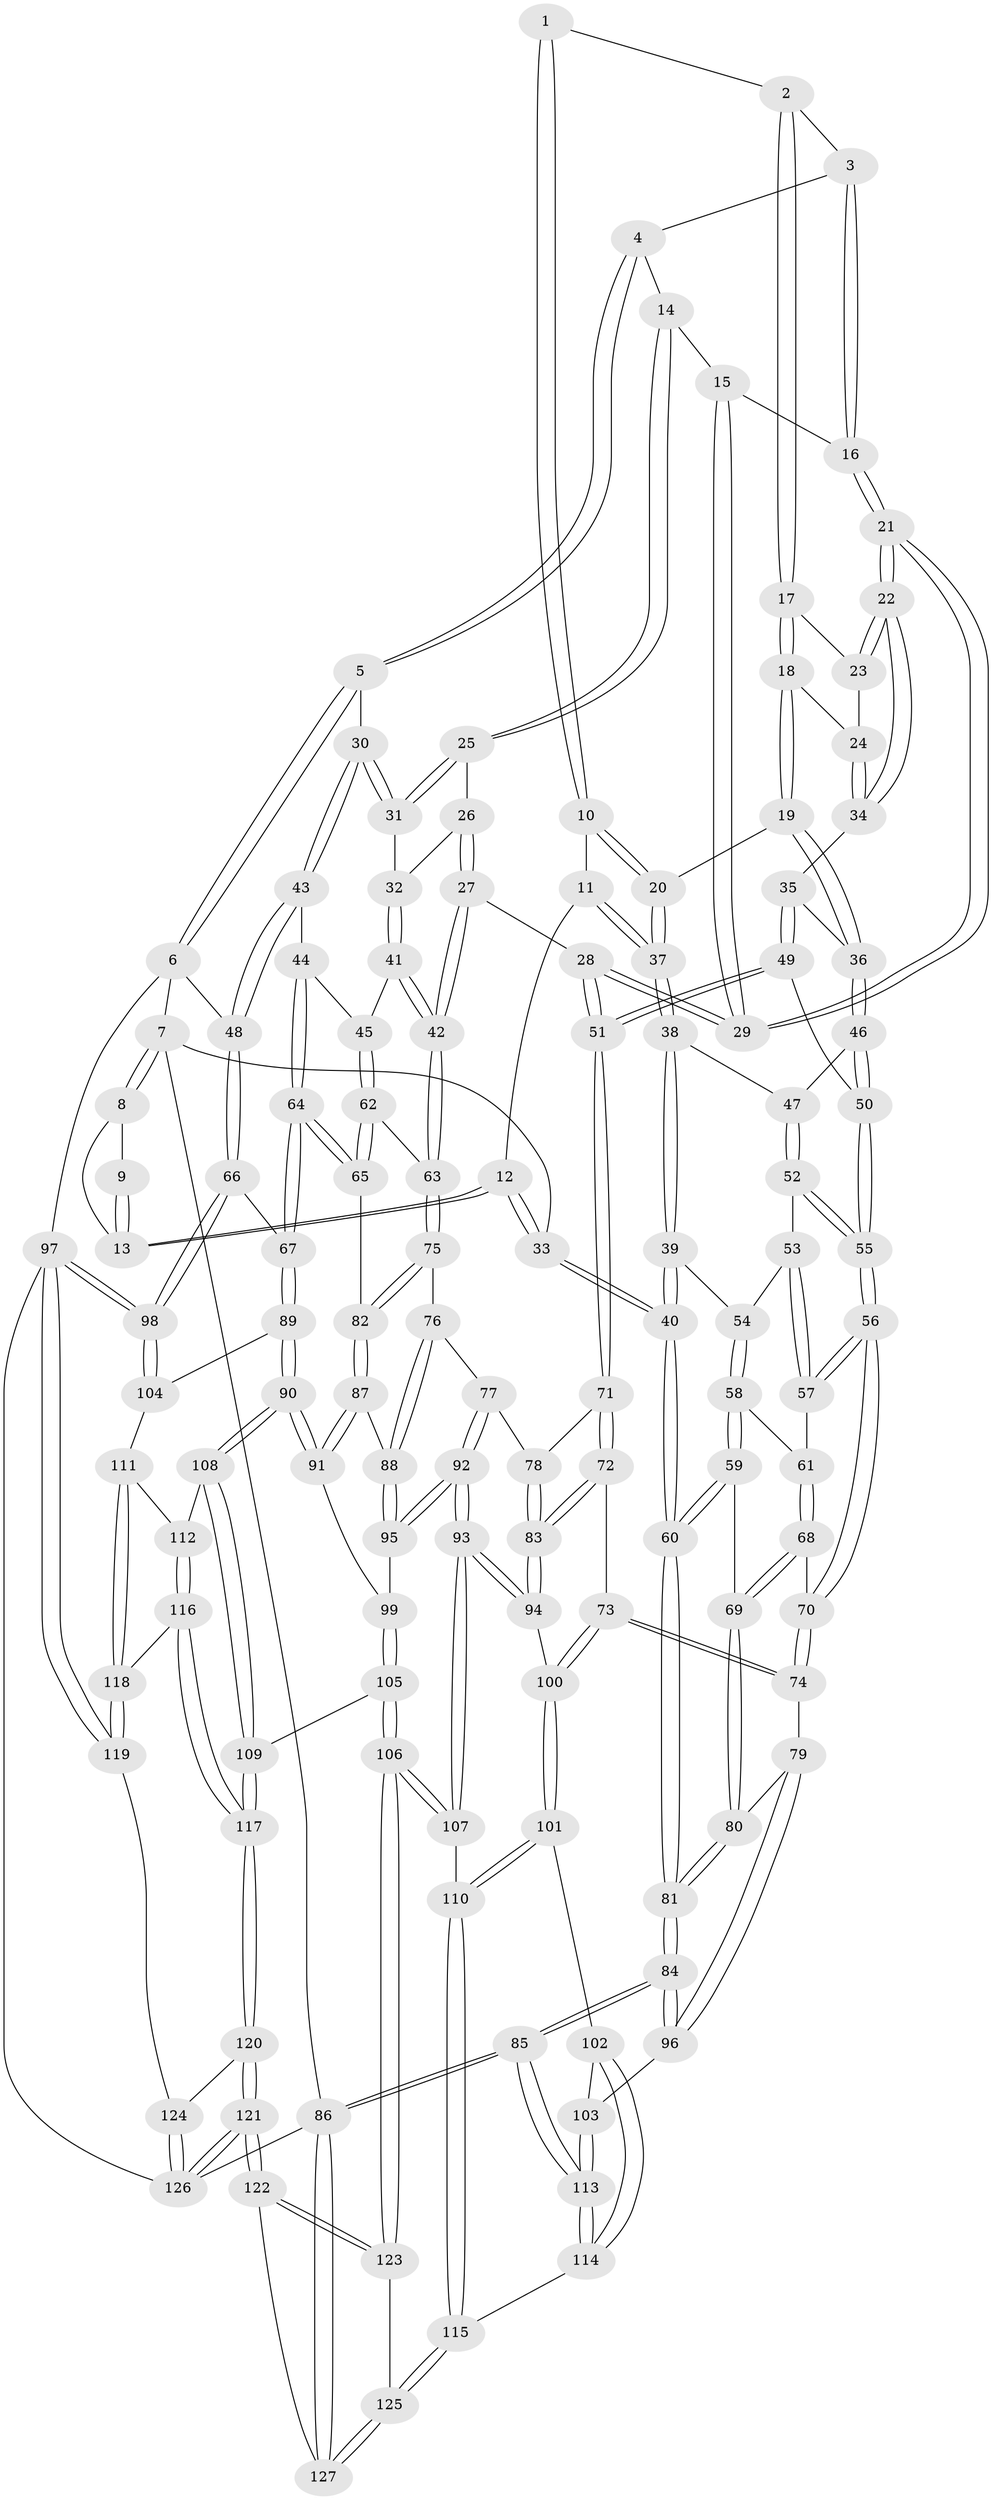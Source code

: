 // Generated by graph-tools (version 1.1) at 2025/27/03/09/25 03:27:09]
// undirected, 127 vertices, 314 edges
graph export_dot {
graph [start="1"]
  node [color=gray90,style=filled];
  1 [pos="+0.21365511438542462+0"];
  2 [pos="+0.29898837733983424+0"];
  3 [pos="+0.36715833834801187+0"];
  4 [pos="+0.6470230899974713+0"];
  5 [pos="+1+0"];
  6 [pos="+1+0"];
  7 [pos="+0+0"];
  8 [pos="+0+0"];
  9 [pos="+0.11987566230701696+0"];
  10 [pos="+0.16239751607370728+0.1319173762017513"];
  11 [pos="+0.08924596488633953+0.15302504588582316"];
  12 [pos="+0.08552704467308918+0.15188333114087876"];
  13 [pos="+0.08516845314674318+0.137136545468394"];
  14 [pos="+0.6246428187094374+0.06520853997661083"];
  15 [pos="+0.5870477181027169+0.07947240288945832"];
  16 [pos="+0.4422049807066986+0.05252036763686434"];
  17 [pos="+0.2909340171403526+0.03518402777784697"];
  18 [pos="+0.2525865220302634+0.1391811475112402"];
  19 [pos="+0.21787316983032456+0.17494848257581735"];
  20 [pos="+0.207758457181275+0.1696485367899299"];
  21 [pos="+0.4522487679813855+0.21171588341111133"];
  22 [pos="+0.44168398892339966+0.2085656978223983"];
  23 [pos="+0.3004003205517893+0.05733471237981055"];
  24 [pos="+0.3326846506533338+0.15390711918031783"];
  25 [pos="+0.6442624252354834+0.10123914771743059"];
  26 [pos="+0.6409292949878749+0.11826761597617813"];
  27 [pos="+0.47159942027294444+0.2479524463894516"];
  28 [pos="+0.4694707996829352+0.24719172343984502"];
  29 [pos="+0.4569864546934113+0.21873334957240387"];
  30 [pos="+0.8382504512779961+0.10983239653326717"];
  31 [pos="+0.7757328310450939+0.11371646036835754"];
  32 [pos="+0.6628623698738318+0.19390854271199062"];
  33 [pos="+0+0.1829141689063197"];
  34 [pos="+0.3692710289683438+0.19025611197126824"];
  35 [pos="+0.26906585710259645+0.21372160759162798"];
  36 [pos="+0.22644881570774442+0.19467846560790822"];
  37 [pos="+0.11457790206104639+0.23848963185066063"];
  38 [pos="+0.11448045215211335+0.24329770966291453"];
  39 [pos="+0.09367512310853099+0.2605983519220398"];
  40 [pos="+0+0.26473158721499424"];
  41 [pos="+0.6633513572464917+0.2260257426849029"];
  42 [pos="+0.5729951704458837+0.3078751581858986"];
  43 [pos="+0.8392858523408538+0.16363927818290555"];
  44 [pos="+0.8313512550187712+0.21856108677451597"];
  45 [pos="+0.8006884699502979+0.23308420677270789"];
  46 [pos="+0.22153960044196738+0.2055008854998057"];
  47 [pos="+0.15386329561679252+0.26182793957585804"];
  48 [pos="+1+0.24879354471532308"];
  49 [pos="+0.295759459440754+0.31754398274427087"];
  50 [pos="+0.2205914521055164+0.31546560981574273"];
  51 [pos="+0.36683826659346586+0.35501479282891246"];
  52 [pos="+0.16490116547633585+0.2857704543386479"];
  53 [pos="+0.10748725366781463+0.3079621082248975"];
  54 [pos="+0.10040573076144689+0.30533518722837283"];
  55 [pos="+0.19533294101484883+0.3276364517985458"];
  56 [pos="+0.18214485566849195+0.35066966193962956"];
  57 [pos="+0.1510675816048511+0.34026406132406434"];
  58 [pos="+0.08131943827335956+0.33052167773765606"];
  59 [pos="+0.04320711254501574+0.3492206465211729"];
  60 [pos="+0+0.29172828707587917"];
  61 [pos="+0.10675784641542181+0.3464442744392984"];
  62 [pos="+0.7233122134602648+0.34482484317387063"];
  63 [pos="+0.5789053437790264+0.3187037555587971"];
  64 [pos="+0.9870851219540456+0.42639729106985047"];
  65 [pos="+0.7912035980378184+0.4597919154496531"];
  66 [pos="+1+0.43072415146848364"];
  67 [pos="+1+0.43318247432778617"];
  68 [pos="+0.10765945506252537+0.3892178073606631"];
  69 [pos="+0.09207587283347542+0.4010031135642944"];
  70 [pos="+0.181120737148726+0.3611397214385472"];
  71 [pos="+0.35478814615875964+0.43290283294274073"];
  72 [pos="+0.2989540060509128+0.47663025287024996"];
  73 [pos="+0.23650835662857556+0.5086629345901883"];
  74 [pos="+0.23039090049270997+0.5061649326962083"];
  75 [pos="+0.5822997338255292+0.4197250599894985"];
  76 [pos="+0.5561614223690969+0.4786084577574156"];
  77 [pos="+0.5119902998338455+0.5039122994968276"];
  78 [pos="+0.3898967061660246+0.45379133568194774"];
  79 [pos="+0.157396626294284+0.5098654123651508"];
  80 [pos="+0.08851117131155457+0.4990930050926351"];
  81 [pos="+0+0.5851858663042072"];
  82 [pos="+0.7784044597878674+0.47021709196261713"];
  83 [pos="+0.4145071541291628+0.6211517650467957"];
  84 [pos="+0+0.6487803845854724"];
  85 [pos="+0+1"];
  86 [pos="+0+1"];
  87 [pos="+0.7555817678340055+0.513574143219001"];
  88 [pos="+0.6497092253188529+0.5604964997752877"];
  89 [pos="+0.8552533132749787+0.689211972971462"];
  90 [pos="+0.8417502060463504+0.6945776989095428"];
  91 [pos="+0.779157368103105+0.6281554068787224"];
  92 [pos="+0.4859836195498658+0.6300060390525549"];
  93 [pos="+0.4728989201068015+0.6634340243311714"];
  94 [pos="+0.427589125843049+0.6470726454361438"];
  95 [pos="+0.6471569836752276+0.5805523886094037"];
  96 [pos="+0.09648768984910255+0.6960184503761735"];
  97 [pos="+1+0.8842906264440246"];
  98 [pos="+1+0.6815548609361662"];
  99 [pos="+0.6563052167646634+0.6469652656392025"];
  100 [pos="+0.25843796832808846+0.6524041436363065"];
  101 [pos="+0.235426424258609+0.7003107403133281"];
  102 [pos="+0.21559075083180515+0.7095854161407665"];
  103 [pos="+0.13553077570502964+0.7112131285741792"];
  104 [pos="+0.9606842231156048+0.7311076179602026"];
  105 [pos="+0.6071000904040552+0.7594945916851424"];
  106 [pos="+0.524643291365923+0.7827676905546912"];
  107 [pos="+0.5241845705337802+0.782261427775011"];
  108 [pos="+0.8101346546614129+0.747348933025987"];
  109 [pos="+0.7286572479673781+0.7915906376071513"];
  110 [pos="+0.3021181569180162+0.7710761320707947"];
  111 [pos="+0.9484290692683657+0.8332599974720226"];
  112 [pos="+0.8108641241152118+0.7483021761432245"];
  113 [pos="+0.08202733657503537+0.925138974149274"];
  114 [pos="+0.18498032251707947+0.8845494869652888"];
  115 [pos="+0.2933650809501818+0.9096813381295641"];
  116 [pos="+0.8750231485689255+0.871997463725998"];
  117 [pos="+0.7680830787864179+0.9888530501061437"];
  118 [pos="+0.9581433587431606+0.873335126128833"];
  119 [pos="+0.9773181311351562+0.8887773089235902"];
  120 [pos="+0.7481346557978696+1"];
  121 [pos="+0.7188262961119211+1"];
  122 [pos="+0.7106517100326544+1"];
  123 [pos="+0.520685739909824+0.8037853596930026"];
  124 [pos="+0.9475834341896547+0.942146684954387"];
  125 [pos="+0.3527277913076568+0.9725518102212979"];
  126 [pos="+1+1"];
  127 [pos="+0.3477953519533162+1"];
  1 -- 2;
  1 -- 10;
  1 -- 10;
  2 -- 3;
  2 -- 17;
  2 -- 17;
  3 -- 4;
  3 -- 16;
  3 -- 16;
  4 -- 5;
  4 -- 5;
  4 -- 14;
  5 -- 6;
  5 -- 6;
  5 -- 30;
  6 -- 7;
  6 -- 48;
  6 -- 97;
  7 -- 8;
  7 -- 8;
  7 -- 33;
  7 -- 86;
  8 -- 9;
  8 -- 13;
  9 -- 13;
  9 -- 13;
  10 -- 11;
  10 -- 20;
  10 -- 20;
  11 -- 12;
  11 -- 37;
  11 -- 37;
  12 -- 13;
  12 -- 13;
  12 -- 33;
  12 -- 33;
  14 -- 15;
  14 -- 25;
  14 -- 25;
  15 -- 16;
  15 -- 29;
  15 -- 29;
  16 -- 21;
  16 -- 21;
  17 -- 18;
  17 -- 18;
  17 -- 23;
  18 -- 19;
  18 -- 19;
  18 -- 24;
  19 -- 20;
  19 -- 36;
  19 -- 36;
  20 -- 37;
  20 -- 37;
  21 -- 22;
  21 -- 22;
  21 -- 29;
  21 -- 29;
  22 -- 23;
  22 -- 23;
  22 -- 34;
  22 -- 34;
  23 -- 24;
  24 -- 34;
  24 -- 34;
  25 -- 26;
  25 -- 31;
  25 -- 31;
  26 -- 27;
  26 -- 27;
  26 -- 32;
  27 -- 28;
  27 -- 42;
  27 -- 42;
  28 -- 29;
  28 -- 29;
  28 -- 51;
  28 -- 51;
  30 -- 31;
  30 -- 31;
  30 -- 43;
  30 -- 43;
  31 -- 32;
  32 -- 41;
  32 -- 41;
  33 -- 40;
  33 -- 40;
  34 -- 35;
  35 -- 36;
  35 -- 49;
  35 -- 49;
  36 -- 46;
  36 -- 46;
  37 -- 38;
  37 -- 38;
  38 -- 39;
  38 -- 39;
  38 -- 47;
  39 -- 40;
  39 -- 40;
  39 -- 54;
  40 -- 60;
  40 -- 60;
  41 -- 42;
  41 -- 42;
  41 -- 45;
  42 -- 63;
  42 -- 63;
  43 -- 44;
  43 -- 48;
  43 -- 48;
  44 -- 45;
  44 -- 64;
  44 -- 64;
  45 -- 62;
  45 -- 62;
  46 -- 47;
  46 -- 50;
  46 -- 50;
  47 -- 52;
  47 -- 52;
  48 -- 66;
  48 -- 66;
  49 -- 50;
  49 -- 51;
  49 -- 51;
  50 -- 55;
  50 -- 55;
  51 -- 71;
  51 -- 71;
  52 -- 53;
  52 -- 55;
  52 -- 55;
  53 -- 54;
  53 -- 57;
  53 -- 57;
  54 -- 58;
  54 -- 58;
  55 -- 56;
  55 -- 56;
  56 -- 57;
  56 -- 57;
  56 -- 70;
  56 -- 70;
  57 -- 61;
  58 -- 59;
  58 -- 59;
  58 -- 61;
  59 -- 60;
  59 -- 60;
  59 -- 69;
  60 -- 81;
  60 -- 81;
  61 -- 68;
  61 -- 68;
  62 -- 63;
  62 -- 65;
  62 -- 65;
  63 -- 75;
  63 -- 75;
  64 -- 65;
  64 -- 65;
  64 -- 67;
  64 -- 67;
  65 -- 82;
  66 -- 67;
  66 -- 98;
  66 -- 98;
  67 -- 89;
  67 -- 89;
  68 -- 69;
  68 -- 69;
  68 -- 70;
  69 -- 80;
  69 -- 80;
  70 -- 74;
  70 -- 74;
  71 -- 72;
  71 -- 72;
  71 -- 78;
  72 -- 73;
  72 -- 83;
  72 -- 83;
  73 -- 74;
  73 -- 74;
  73 -- 100;
  73 -- 100;
  74 -- 79;
  75 -- 76;
  75 -- 82;
  75 -- 82;
  76 -- 77;
  76 -- 88;
  76 -- 88;
  77 -- 78;
  77 -- 92;
  77 -- 92;
  78 -- 83;
  78 -- 83;
  79 -- 80;
  79 -- 96;
  79 -- 96;
  80 -- 81;
  80 -- 81;
  81 -- 84;
  81 -- 84;
  82 -- 87;
  82 -- 87;
  83 -- 94;
  83 -- 94;
  84 -- 85;
  84 -- 85;
  84 -- 96;
  84 -- 96;
  85 -- 86;
  85 -- 86;
  85 -- 113;
  85 -- 113;
  86 -- 127;
  86 -- 127;
  86 -- 126;
  87 -- 88;
  87 -- 91;
  87 -- 91;
  88 -- 95;
  88 -- 95;
  89 -- 90;
  89 -- 90;
  89 -- 104;
  90 -- 91;
  90 -- 91;
  90 -- 108;
  90 -- 108;
  91 -- 99;
  92 -- 93;
  92 -- 93;
  92 -- 95;
  92 -- 95;
  93 -- 94;
  93 -- 94;
  93 -- 107;
  93 -- 107;
  94 -- 100;
  95 -- 99;
  96 -- 103;
  97 -- 98;
  97 -- 98;
  97 -- 119;
  97 -- 119;
  97 -- 126;
  98 -- 104;
  98 -- 104;
  99 -- 105;
  99 -- 105;
  100 -- 101;
  100 -- 101;
  101 -- 102;
  101 -- 110;
  101 -- 110;
  102 -- 103;
  102 -- 114;
  102 -- 114;
  103 -- 113;
  103 -- 113;
  104 -- 111;
  105 -- 106;
  105 -- 106;
  105 -- 109;
  106 -- 107;
  106 -- 107;
  106 -- 123;
  106 -- 123;
  107 -- 110;
  108 -- 109;
  108 -- 109;
  108 -- 112;
  109 -- 117;
  109 -- 117;
  110 -- 115;
  110 -- 115;
  111 -- 112;
  111 -- 118;
  111 -- 118;
  112 -- 116;
  112 -- 116;
  113 -- 114;
  113 -- 114;
  114 -- 115;
  115 -- 125;
  115 -- 125;
  116 -- 117;
  116 -- 117;
  116 -- 118;
  117 -- 120;
  117 -- 120;
  118 -- 119;
  118 -- 119;
  119 -- 124;
  120 -- 121;
  120 -- 121;
  120 -- 124;
  121 -- 122;
  121 -- 122;
  121 -- 126;
  121 -- 126;
  122 -- 123;
  122 -- 123;
  122 -- 127;
  123 -- 125;
  124 -- 126;
  124 -- 126;
  125 -- 127;
  125 -- 127;
}
